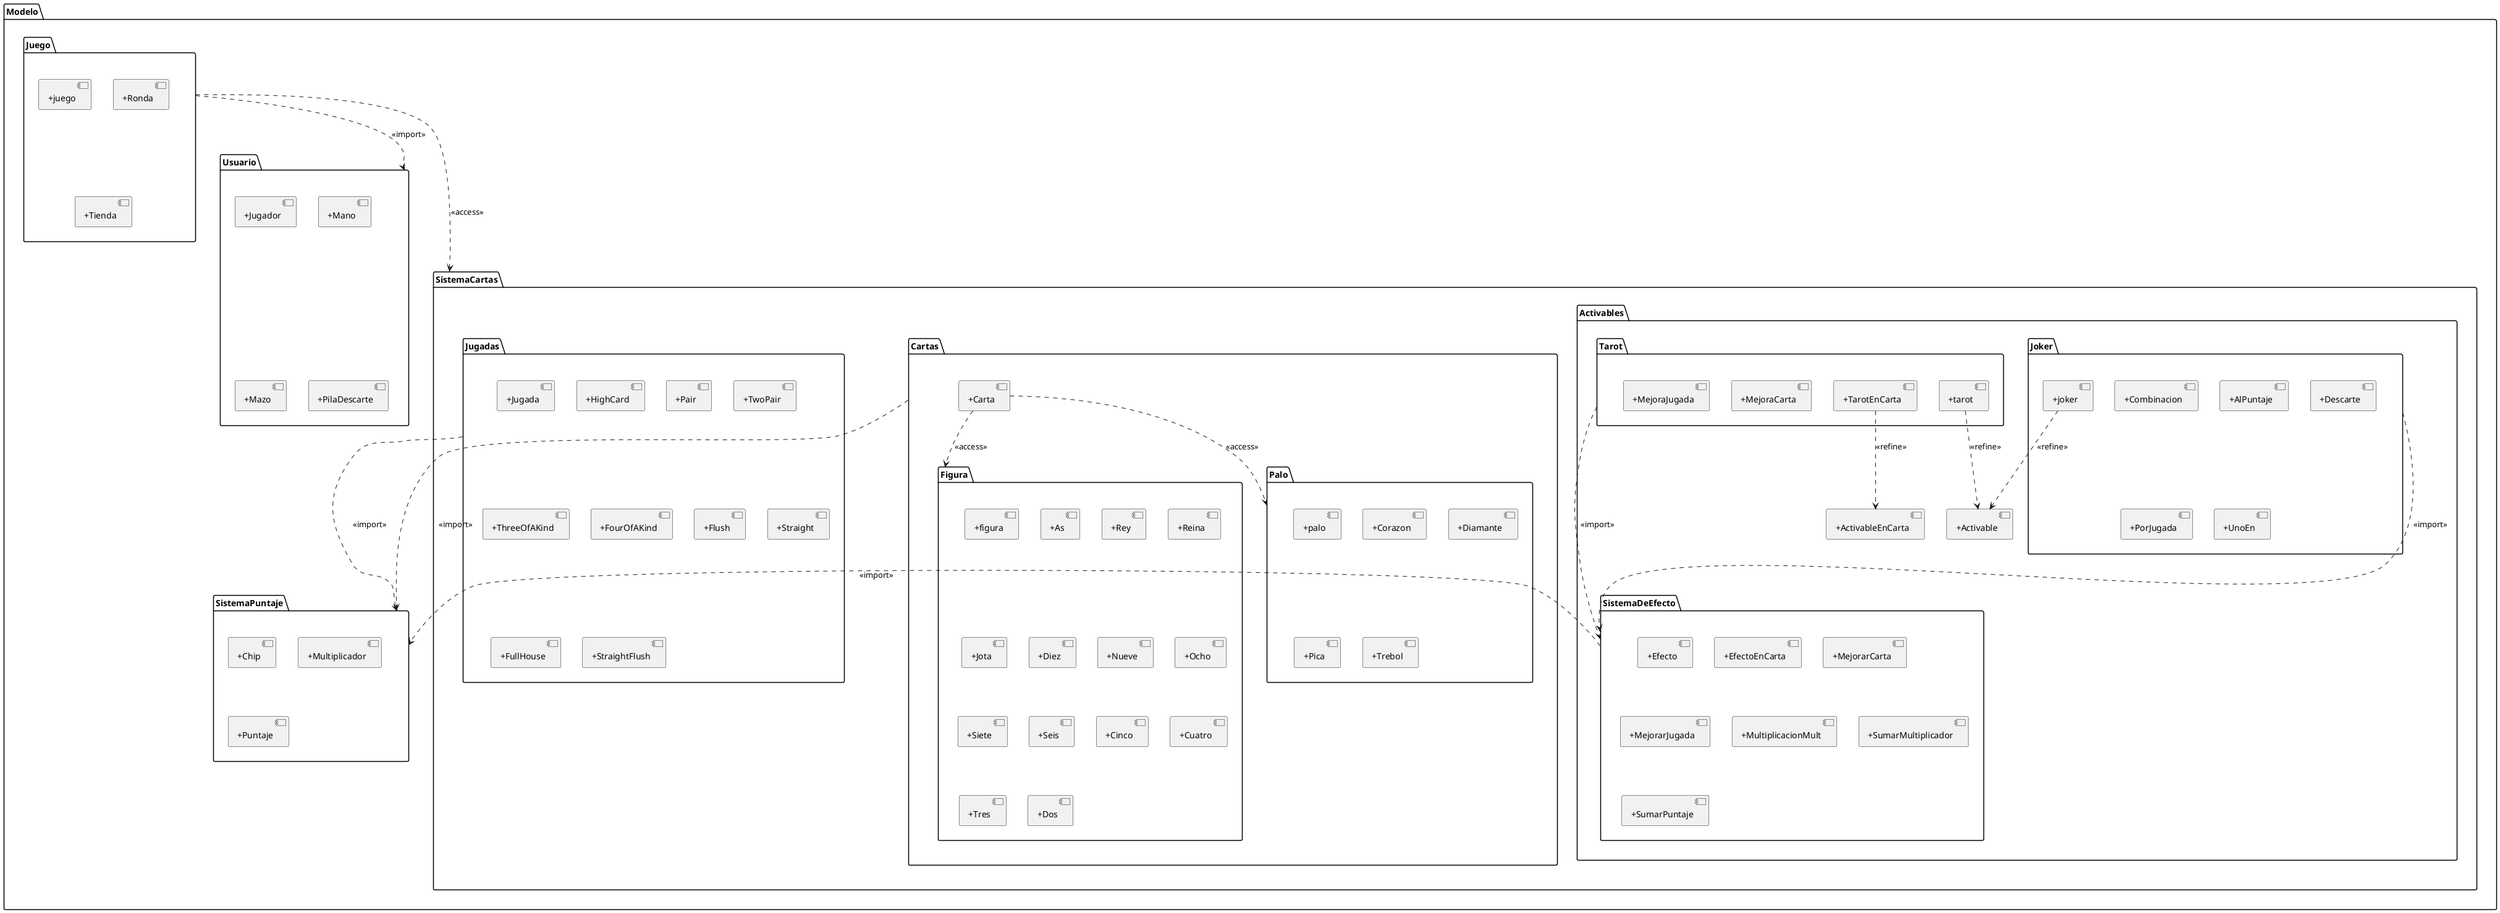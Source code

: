 @startuml

package "Modelo"{

package "Juego"{
    [+juego]
    [+Ronda]
    [+Tienda]
}
package "Usuario"{
    [+Jugador]
    [+Mano]
    [+Mazo]
    [+PilaDescarte]
}
package "SistemaPuntaje"{
    [+Chip]
    [+Multiplicador]
    [+Puntaje]
}
package "SistemaCartas"{
    package "Activables"{
        package "Joker"{
            [+joker]
            [+Combinacion]
            [+AlPuntaje]
            [+Descarte]
            [+PorJugada]
            [+UnoEn]
        }
        package "SistemaDeEfecto"{
            [+Efecto]
            [+EfectoEnCarta]
            [+MejorarCarta]
            [+MejorarJugada]
            [+MultiplicacionMult]
            [+SumarMultiplicador]
            [+SumarPuntaje]
        }
        package "Tarot"{
            [+tarot]
            [+TarotEnCarta]
            [+MejoraCarta]
            [+MejoraJugada]
        }
        [+Activable]
        [+ActivableEnCarta]
    }
    package "Cartas"{
        package "Figura"{
         [+figura]
         [+As]
         [+Rey]
         [+Reina]
         [+Jota]
         [+Diez]
         [+Nueve]
         [+Ocho]
         [+Siete]
         [+Seis]
         [+Cinco]
         [+Cuatro]
         [+Tres]
         [+Dos]
        }
       package "Palo"{
         [+palo]
         [+Corazon]
         [+Diamante]
         [+Pica]
         [+Trebol]
       }
       [+Carta]
    }
    package "Jugadas"{
    [+Jugada]
    [+HighCard]
    [+Pair]
    [+TwoPair]
    [+ThreeOfAKind]
    [+FourOfAKind]
    [+Flush]
    [+Straight]
    [+FullHouse]
    [+StraightFlush]
    }

}

}

Jugadas ..> "SistemaPuntaje": "<<import>>"
Cartas ..> "SistemaPuntaje": "<<import>>"
Tarot ...> "SistemaDeEfecto": "<<import>>"
"SistemaDeEfecto".>"SistemaPuntaje": "<<import>>"
"Joker"..>"SistemaDeEfecto": "<<import>>"
"Juego"..>"Usuario": "<<import>>"
[+joker]..> [+Activable]: "<<refine>>"
[+tarot]..> [+Activable]: "<<refine>>"
[+TarotEnCarta]..>[+ActivableEnCarta]: "<<refine>>"
"Juego"...>"SistemaCartas": "<<access>>"
[+Carta]..>"Palo":"<<access>>"
[+Carta]..>"Figura":"<<access>>"

@enduml